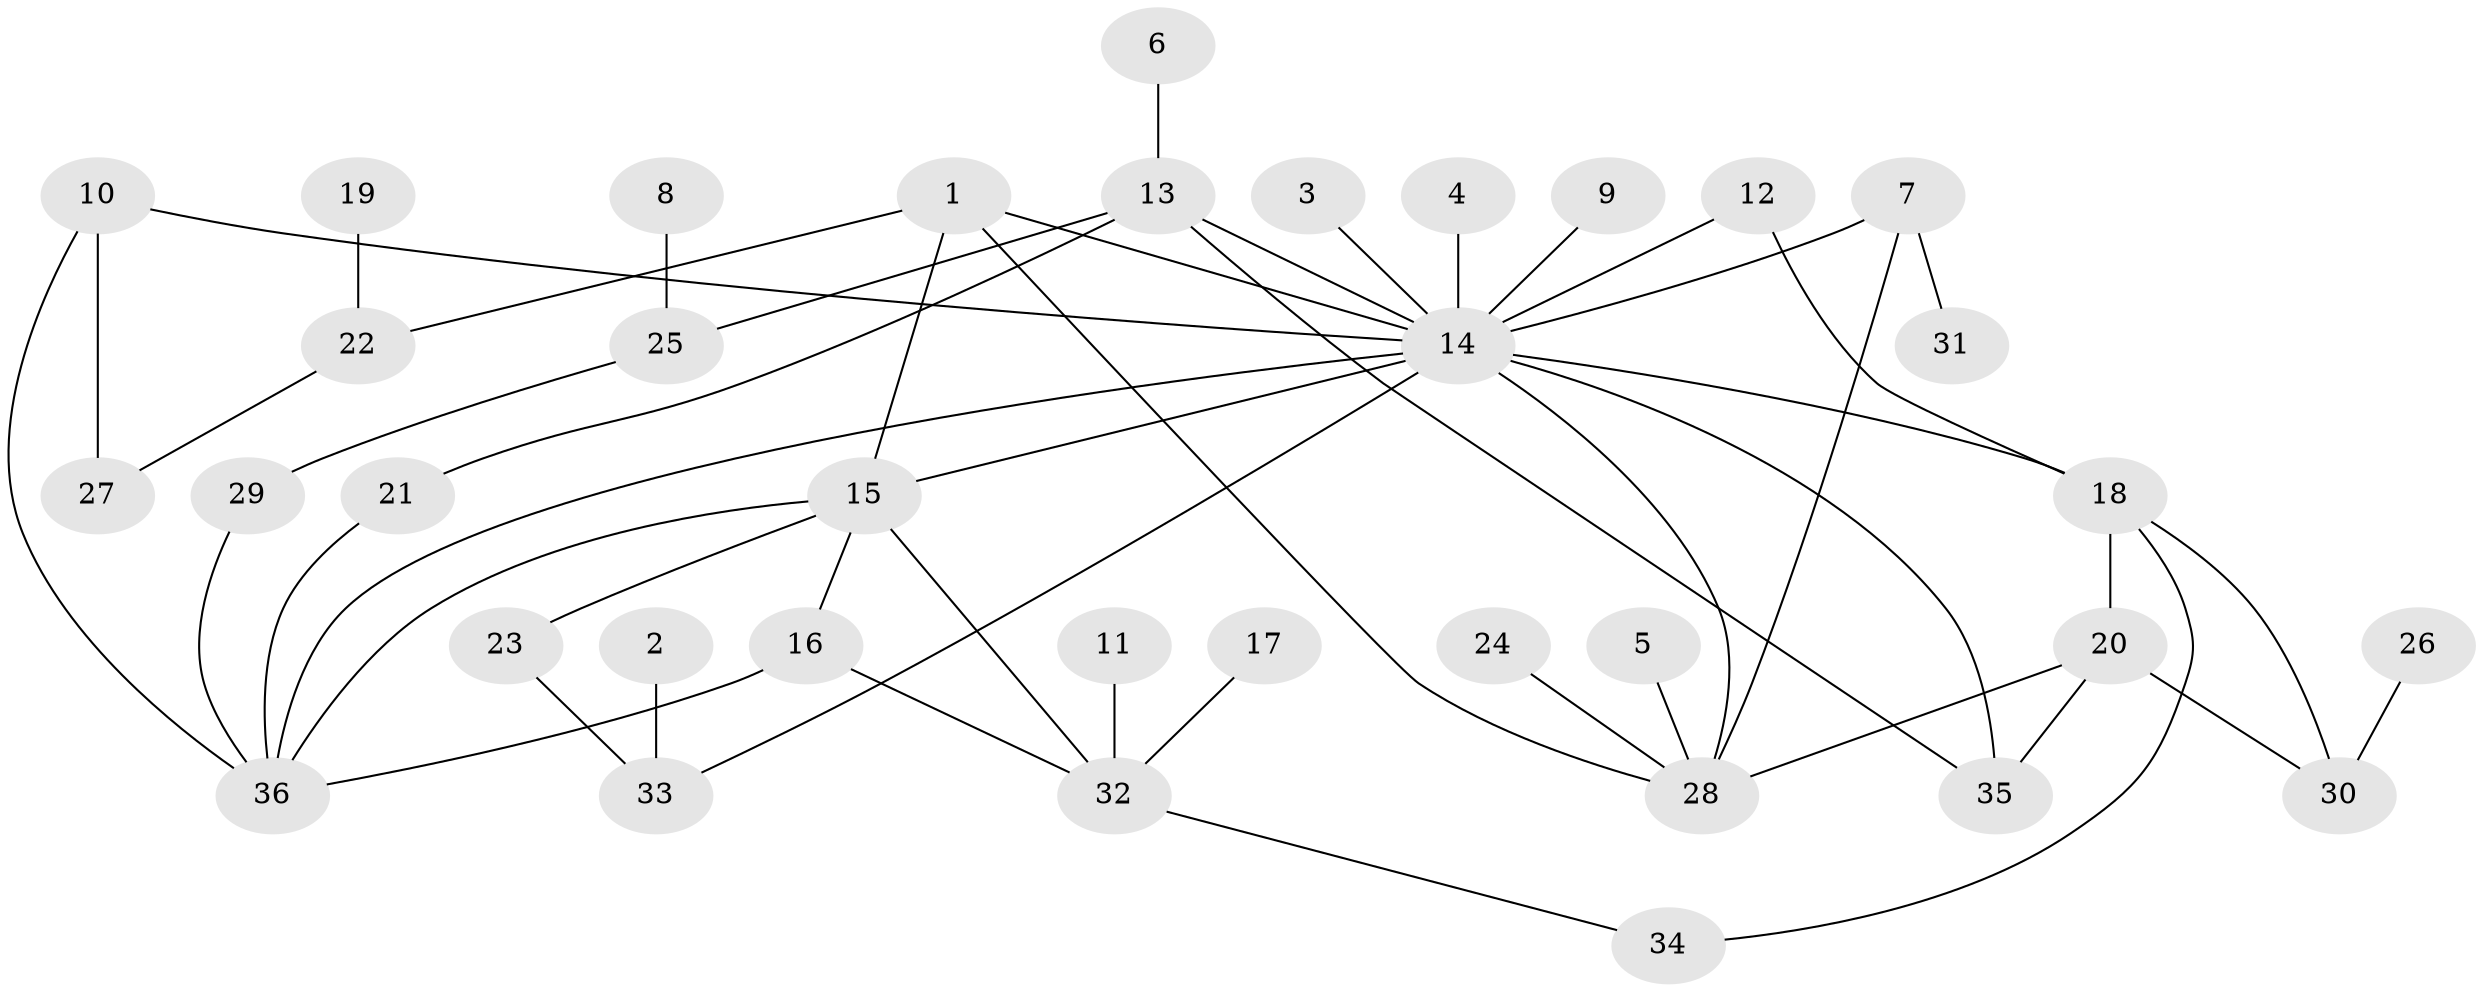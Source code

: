 // original degree distribution, {4: 0.056338028169014086, 16: 0.014084507042253521, 7: 0.04225352112676056, 5: 0.028169014084507043, 6: 0.028169014084507043, 2: 0.2676056338028169, 8: 0.014084507042253521, 1: 0.4507042253521127, 3: 0.09859154929577464}
// Generated by graph-tools (version 1.1) at 2025/01/03/09/25 03:01:37]
// undirected, 36 vertices, 52 edges
graph export_dot {
graph [start="1"]
  node [color=gray90,style=filled];
  1;
  2;
  3;
  4;
  5;
  6;
  7;
  8;
  9;
  10;
  11;
  12;
  13;
  14;
  15;
  16;
  17;
  18;
  19;
  20;
  21;
  22;
  23;
  24;
  25;
  26;
  27;
  28;
  29;
  30;
  31;
  32;
  33;
  34;
  35;
  36;
  1 -- 14 [weight=1.0];
  1 -- 15 [weight=1.0];
  1 -- 22 [weight=1.0];
  1 -- 28 [weight=1.0];
  2 -- 33 [weight=1.0];
  3 -- 14 [weight=1.0];
  4 -- 14 [weight=1.0];
  5 -- 28 [weight=1.0];
  6 -- 13 [weight=1.0];
  7 -- 14 [weight=1.0];
  7 -- 28 [weight=1.0];
  7 -- 31 [weight=1.0];
  8 -- 25 [weight=1.0];
  9 -- 14 [weight=1.0];
  10 -- 14 [weight=1.0];
  10 -- 27 [weight=1.0];
  10 -- 36 [weight=1.0];
  11 -- 32 [weight=1.0];
  12 -- 14 [weight=1.0];
  12 -- 18 [weight=1.0];
  13 -- 14 [weight=1.0];
  13 -- 21 [weight=1.0];
  13 -- 25 [weight=1.0];
  13 -- 35 [weight=1.0];
  14 -- 15 [weight=1.0];
  14 -- 18 [weight=1.0];
  14 -- 28 [weight=1.0];
  14 -- 33 [weight=1.0];
  14 -- 35 [weight=1.0];
  14 -- 36 [weight=1.0];
  15 -- 16 [weight=1.0];
  15 -- 23 [weight=1.0];
  15 -- 32 [weight=1.0];
  15 -- 36 [weight=1.0];
  16 -- 32 [weight=1.0];
  16 -- 36 [weight=1.0];
  17 -- 32 [weight=1.0];
  18 -- 20 [weight=1.0];
  18 -- 30 [weight=1.0];
  18 -- 34 [weight=1.0];
  19 -- 22 [weight=1.0];
  20 -- 28 [weight=1.0];
  20 -- 30 [weight=1.0];
  20 -- 35 [weight=1.0];
  21 -- 36 [weight=1.0];
  22 -- 27 [weight=1.0];
  23 -- 33 [weight=1.0];
  24 -- 28 [weight=1.0];
  25 -- 29 [weight=1.0];
  26 -- 30 [weight=1.0];
  29 -- 36 [weight=1.0];
  32 -- 34 [weight=1.0];
}
